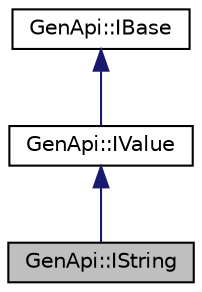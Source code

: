 digraph "GenApi::IString"
{
  edge [fontname="Helvetica",fontsize="10",labelfontname="Helvetica",labelfontsize="10"];
  node [fontname="Helvetica",fontsize="10",shape=record];
  Node1 [label="GenApi::IString",height=0.2,width=0.4,color="black", fillcolor="grey75", style="filled", fontcolor="black"];
  Node2 -> Node1 [dir="back",color="midnightblue",fontsize="10",style="solid",fontname="Helvetica"];
  Node2 [label="GenApi::IValue",height=0.2,width=0.4,color="black", fillcolor="white", style="filled",URL="$struct_gen_api_1_1_i_value.html",tooltip="Interface for value properties. "];
  Node3 -> Node2 [dir="back",color="midnightblue",fontsize="10",style="solid",fontname="Helvetica"];
  Node3 [label="GenApi::IBase",height=0.2,width=0.4,color="black", fillcolor="white", style="filled",URL="$struct_gen_api_1_1_i_base.html",tooltip="Base interface common to all nodes. "];
}
